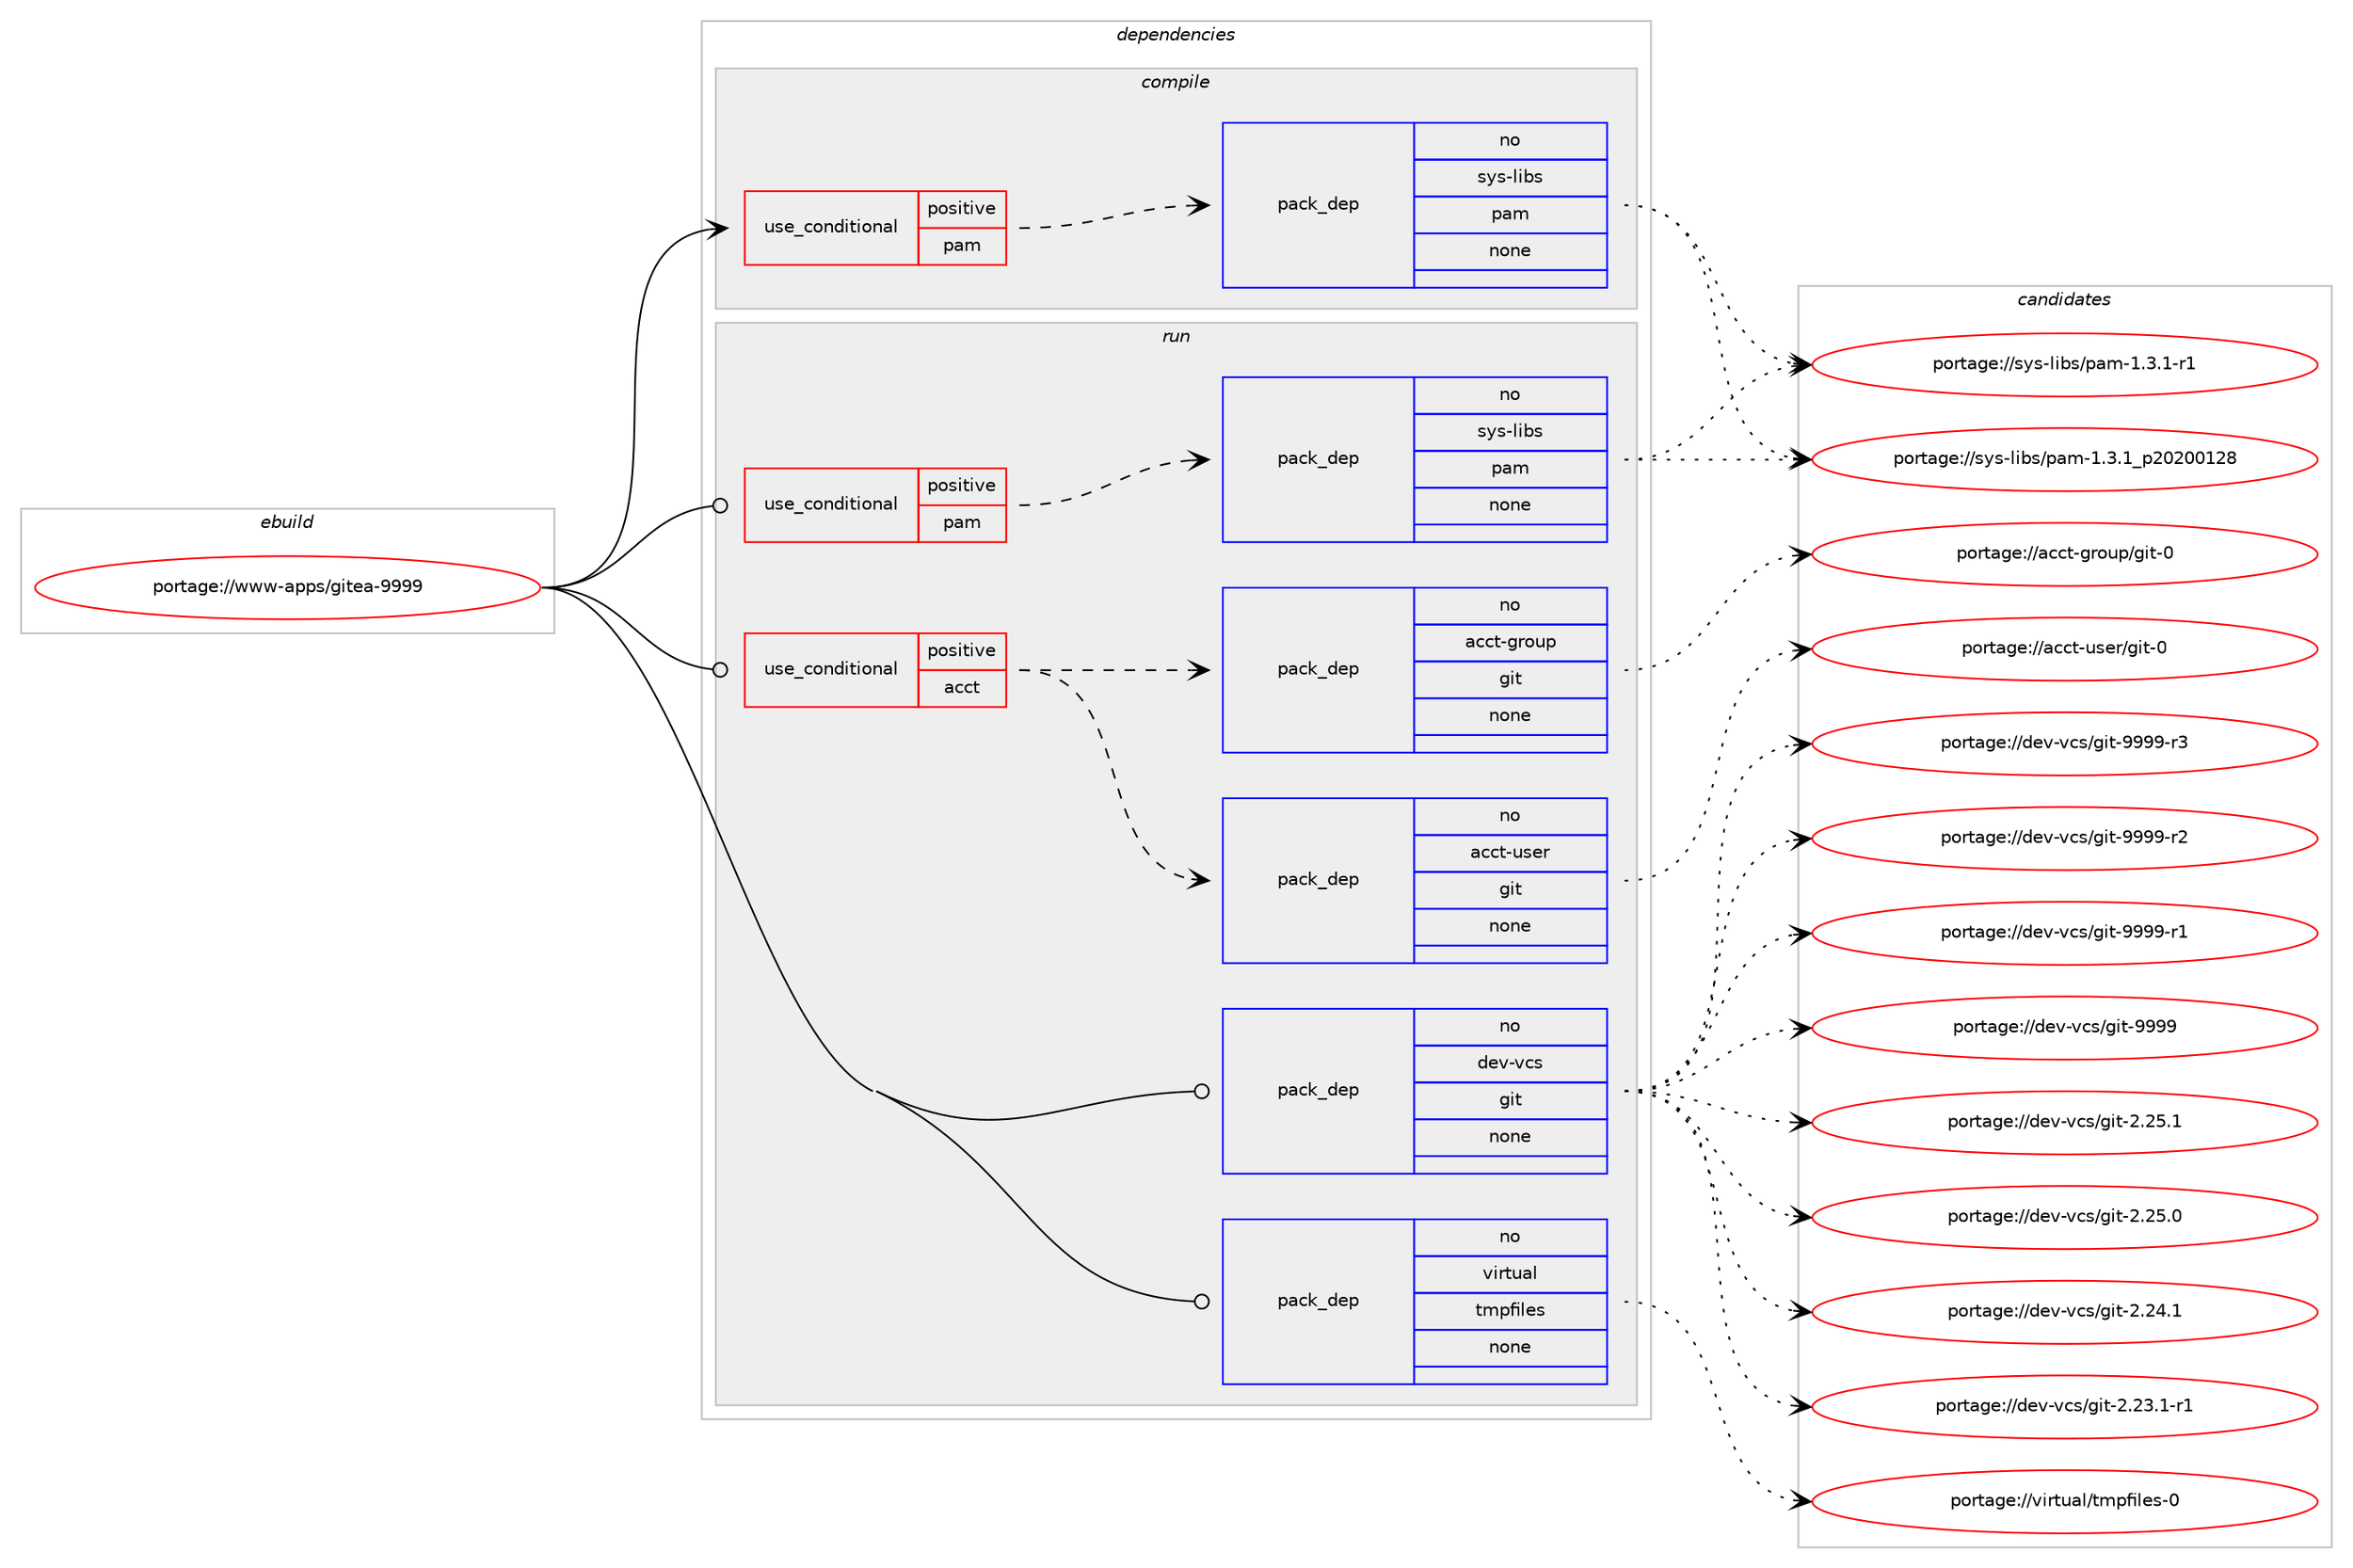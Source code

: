 digraph prolog {

# *************
# Graph options
# *************

newrank=true;
concentrate=true;
compound=true;
graph [rankdir=LR,fontname=Helvetica,fontsize=10,ranksep=1.5];#, ranksep=2.5, nodesep=0.2];
edge  [arrowhead=vee];
node  [fontname=Helvetica,fontsize=10];

# **********
# The ebuild
# **********

subgraph cluster_leftcol {
color=gray;
rank=same;
label=<<i>ebuild</i>>;
id [label="portage://www-apps/gitea-9999", color=red, width=4, href="../www-apps/gitea-9999.svg"];
}

# ****************
# The dependencies
# ****************

subgraph cluster_midcol {
color=gray;
label=<<i>dependencies</i>>;
subgraph cluster_compile {
fillcolor="#eeeeee";
style=filled;
label=<<i>compile</i>>;
subgraph cond3572 {
dependency22189 [label=<<TABLE BORDER="0" CELLBORDER="1" CELLSPACING="0" CELLPADDING="4"><TR><TD ROWSPAN="3" CELLPADDING="10">use_conditional</TD></TR><TR><TD>positive</TD></TR><TR><TD>pam</TD></TR></TABLE>>, shape=none, color=red];
subgraph pack18203 {
dependency22190 [label=<<TABLE BORDER="0" CELLBORDER="1" CELLSPACING="0" CELLPADDING="4" WIDTH="220"><TR><TD ROWSPAN="6" CELLPADDING="30">pack_dep</TD></TR><TR><TD WIDTH="110">no</TD></TR><TR><TD>sys-libs</TD></TR><TR><TD>pam</TD></TR><TR><TD>none</TD></TR><TR><TD></TD></TR></TABLE>>, shape=none, color=blue];
}
dependency22189:e -> dependency22190:w [weight=20,style="dashed",arrowhead="vee"];
}
id:e -> dependency22189:w [weight=20,style="solid",arrowhead="vee"];
}
subgraph cluster_compileandrun {
fillcolor="#eeeeee";
style=filled;
label=<<i>compile and run</i>>;
}
subgraph cluster_run {
fillcolor="#eeeeee";
style=filled;
label=<<i>run</i>>;
subgraph cond3573 {
dependency22191 [label=<<TABLE BORDER="0" CELLBORDER="1" CELLSPACING="0" CELLPADDING="4"><TR><TD ROWSPAN="3" CELLPADDING="10">use_conditional</TD></TR><TR><TD>positive</TD></TR><TR><TD>acct</TD></TR></TABLE>>, shape=none, color=red];
subgraph pack18204 {
dependency22192 [label=<<TABLE BORDER="0" CELLBORDER="1" CELLSPACING="0" CELLPADDING="4" WIDTH="220"><TR><TD ROWSPAN="6" CELLPADDING="30">pack_dep</TD></TR><TR><TD WIDTH="110">no</TD></TR><TR><TD>acct-group</TD></TR><TR><TD>git</TD></TR><TR><TD>none</TD></TR><TR><TD></TD></TR></TABLE>>, shape=none, color=blue];
}
dependency22191:e -> dependency22192:w [weight=20,style="dashed",arrowhead="vee"];
subgraph pack18205 {
dependency22193 [label=<<TABLE BORDER="0" CELLBORDER="1" CELLSPACING="0" CELLPADDING="4" WIDTH="220"><TR><TD ROWSPAN="6" CELLPADDING="30">pack_dep</TD></TR><TR><TD WIDTH="110">no</TD></TR><TR><TD>acct-user</TD></TR><TR><TD>git</TD></TR><TR><TD>none</TD></TR><TR><TD></TD></TR></TABLE>>, shape=none, color=blue];
}
dependency22191:e -> dependency22193:w [weight=20,style="dashed",arrowhead="vee"];
}
id:e -> dependency22191:w [weight=20,style="solid",arrowhead="odot"];
subgraph cond3574 {
dependency22194 [label=<<TABLE BORDER="0" CELLBORDER="1" CELLSPACING="0" CELLPADDING="4"><TR><TD ROWSPAN="3" CELLPADDING="10">use_conditional</TD></TR><TR><TD>positive</TD></TR><TR><TD>pam</TD></TR></TABLE>>, shape=none, color=red];
subgraph pack18206 {
dependency22195 [label=<<TABLE BORDER="0" CELLBORDER="1" CELLSPACING="0" CELLPADDING="4" WIDTH="220"><TR><TD ROWSPAN="6" CELLPADDING="30">pack_dep</TD></TR><TR><TD WIDTH="110">no</TD></TR><TR><TD>sys-libs</TD></TR><TR><TD>pam</TD></TR><TR><TD>none</TD></TR><TR><TD></TD></TR></TABLE>>, shape=none, color=blue];
}
dependency22194:e -> dependency22195:w [weight=20,style="dashed",arrowhead="vee"];
}
id:e -> dependency22194:w [weight=20,style="solid",arrowhead="odot"];
subgraph pack18207 {
dependency22196 [label=<<TABLE BORDER="0" CELLBORDER="1" CELLSPACING="0" CELLPADDING="4" WIDTH="220"><TR><TD ROWSPAN="6" CELLPADDING="30">pack_dep</TD></TR><TR><TD WIDTH="110">no</TD></TR><TR><TD>dev-vcs</TD></TR><TR><TD>git</TD></TR><TR><TD>none</TD></TR><TR><TD></TD></TR></TABLE>>, shape=none, color=blue];
}
id:e -> dependency22196:w [weight=20,style="solid",arrowhead="odot"];
subgraph pack18208 {
dependency22197 [label=<<TABLE BORDER="0" CELLBORDER="1" CELLSPACING="0" CELLPADDING="4" WIDTH="220"><TR><TD ROWSPAN="6" CELLPADDING="30">pack_dep</TD></TR><TR><TD WIDTH="110">no</TD></TR><TR><TD>virtual</TD></TR><TR><TD>tmpfiles</TD></TR><TR><TD>none</TD></TR><TR><TD></TD></TR></TABLE>>, shape=none, color=blue];
}
id:e -> dependency22197:w [weight=20,style="solid",arrowhead="odot"];
}
}

# **************
# The candidates
# **************

subgraph cluster_choices {
rank=same;
color=gray;
label=<<i>candidates</i>>;

subgraph choice18203 {
color=black;
nodesep=1;
choice11512111545108105981154711297109454946514649951125048504848495056 [label="portage://sys-libs/pam-1.3.1_p20200128", color=red, width=4,href="../sys-libs/pam-1.3.1_p20200128.svg"];
choice115121115451081059811547112971094549465146494511449 [label="portage://sys-libs/pam-1.3.1-r1", color=red, width=4,href="../sys-libs/pam-1.3.1-r1.svg"];
dependency22190:e -> choice11512111545108105981154711297109454946514649951125048504848495056:w [style=dotted,weight="100"];
dependency22190:e -> choice115121115451081059811547112971094549465146494511449:w [style=dotted,weight="100"];
}
subgraph choice18204 {
color=black;
nodesep=1;
choice97999911645103114111117112471031051164548 [label="portage://acct-group/git-0", color=red, width=4,href="../acct-group/git-0.svg"];
dependency22192:e -> choice97999911645103114111117112471031051164548:w [style=dotted,weight="100"];
}
subgraph choice18205 {
color=black;
nodesep=1;
choice97999911645117115101114471031051164548 [label="portage://acct-user/git-0", color=red, width=4,href="../acct-user/git-0.svg"];
dependency22193:e -> choice97999911645117115101114471031051164548:w [style=dotted,weight="100"];
}
subgraph choice18206 {
color=black;
nodesep=1;
choice11512111545108105981154711297109454946514649951125048504848495056 [label="portage://sys-libs/pam-1.3.1_p20200128", color=red, width=4,href="../sys-libs/pam-1.3.1_p20200128.svg"];
choice115121115451081059811547112971094549465146494511449 [label="portage://sys-libs/pam-1.3.1-r1", color=red, width=4,href="../sys-libs/pam-1.3.1-r1.svg"];
dependency22195:e -> choice11512111545108105981154711297109454946514649951125048504848495056:w [style=dotted,weight="100"];
dependency22195:e -> choice115121115451081059811547112971094549465146494511449:w [style=dotted,weight="100"];
}
subgraph choice18207 {
color=black;
nodesep=1;
choice10010111845118991154710310511645575757574511451 [label="portage://dev-vcs/git-9999-r3", color=red, width=4,href="../dev-vcs/git-9999-r3.svg"];
choice10010111845118991154710310511645575757574511450 [label="portage://dev-vcs/git-9999-r2", color=red, width=4,href="../dev-vcs/git-9999-r2.svg"];
choice10010111845118991154710310511645575757574511449 [label="portage://dev-vcs/git-9999-r1", color=red, width=4,href="../dev-vcs/git-9999-r1.svg"];
choice1001011184511899115471031051164557575757 [label="portage://dev-vcs/git-9999", color=red, width=4,href="../dev-vcs/git-9999.svg"];
choice10010111845118991154710310511645504650534649 [label="portage://dev-vcs/git-2.25.1", color=red, width=4,href="../dev-vcs/git-2.25.1.svg"];
choice10010111845118991154710310511645504650534648 [label="portage://dev-vcs/git-2.25.0", color=red, width=4,href="../dev-vcs/git-2.25.0.svg"];
choice10010111845118991154710310511645504650524649 [label="portage://dev-vcs/git-2.24.1", color=red, width=4,href="../dev-vcs/git-2.24.1.svg"];
choice100101118451189911547103105116455046505146494511449 [label="portage://dev-vcs/git-2.23.1-r1", color=red, width=4,href="../dev-vcs/git-2.23.1-r1.svg"];
dependency22196:e -> choice10010111845118991154710310511645575757574511451:w [style=dotted,weight="100"];
dependency22196:e -> choice10010111845118991154710310511645575757574511450:w [style=dotted,weight="100"];
dependency22196:e -> choice10010111845118991154710310511645575757574511449:w [style=dotted,weight="100"];
dependency22196:e -> choice1001011184511899115471031051164557575757:w [style=dotted,weight="100"];
dependency22196:e -> choice10010111845118991154710310511645504650534649:w [style=dotted,weight="100"];
dependency22196:e -> choice10010111845118991154710310511645504650534648:w [style=dotted,weight="100"];
dependency22196:e -> choice10010111845118991154710310511645504650524649:w [style=dotted,weight="100"];
dependency22196:e -> choice100101118451189911547103105116455046505146494511449:w [style=dotted,weight="100"];
}
subgraph choice18208 {
color=black;
nodesep=1;
choice11810511411611797108471161091121021051081011154548 [label="portage://virtual/tmpfiles-0", color=red, width=4,href="../virtual/tmpfiles-0.svg"];
dependency22197:e -> choice11810511411611797108471161091121021051081011154548:w [style=dotted,weight="100"];
}
}

}
